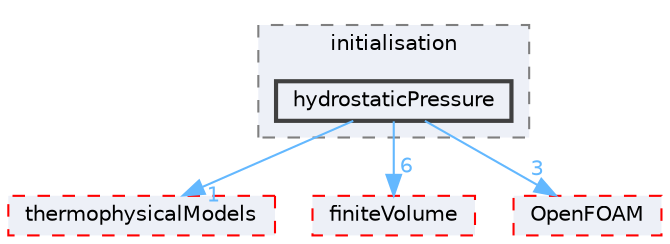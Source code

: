 digraph "src/functionObjects/initialisation/hydrostaticPressure"
{
 // LATEX_PDF_SIZE
  bgcolor="transparent";
  edge [fontname=Helvetica,fontsize=10,labelfontname=Helvetica,labelfontsize=10];
  node [fontname=Helvetica,fontsize=10,shape=box,height=0.2,width=0.4];
  compound=true
  subgraph clusterdir_db459d157a8bdfd50d2f6f73fa31a3a2 {
    graph [ bgcolor="#edf0f7", pencolor="grey50", label="initialisation", fontname=Helvetica,fontsize=10 style="filled,dashed", URL="dir_db459d157a8bdfd50d2f6f73fa31a3a2.html",tooltip=""]
  dir_b48f194c452f9573622c0a02d80a2c4c [label="hydrostaticPressure", fillcolor="#edf0f7", color="grey25", style="filled,bold", URL="dir_b48f194c452f9573622c0a02d80a2c4c.html",tooltip=""];
  }
  dir_2778d089ec5c4f66810b11f753867003 [label="thermophysicalModels", fillcolor="#edf0f7", color="red", style="filled,dashed", URL="dir_2778d089ec5c4f66810b11f753867003.html",tooltip=""];
  dir_9bd15774b555cf7259a6fa18f99fe99b [label="finiteVolume", fillcolor="#edf0f7", color="red", style="filled,dashed", URL="dir_9bd15774b555cf7259a6fa18f99fe99b.html",tooltip=""];
  dir_c5473ff19b20e6ec4dfe5c310b3778a8 [label="OpenFOAM", fillcolor="#edf0f7", color="red", style="filled,dashed", URL="dir_c5473ff19b20e6ec4dfe5c310b3778a8.html",tooltip=""];
  dir_b48f194c452f9573622c0a02d80a2c4c->dir_2778d089ec5c4f66810b11f753867003 [headlabel="1", labeldistance=1.5 headhref="dir_001758_004022.html" href="dir_001758_004022.html" color="steelblue1" fontcolor="steelblue1"];
  dir_b48f194c452f9573622c0a02d80a2c4c->dir_9bd15774b555cf7259a6fa18f99fe99b [headlabel="6", labeldistance=1.5 headhref="dir_001758_001387.html" href="dir_001758_001387.html" color="steelblue1" fontcolor="steelblue1"];
  dir_b48f194c452f9573622c0a02d80a2c4c->dir_c5473ff19b20e6ec4dfe5c310b3778a8 [headlabel="3", labeldistance=1.5 headhref="dir_001758_002695.html" href="dir_001758_002695.html" color="steelblue1" fontcolor="steelblue1"];
}
